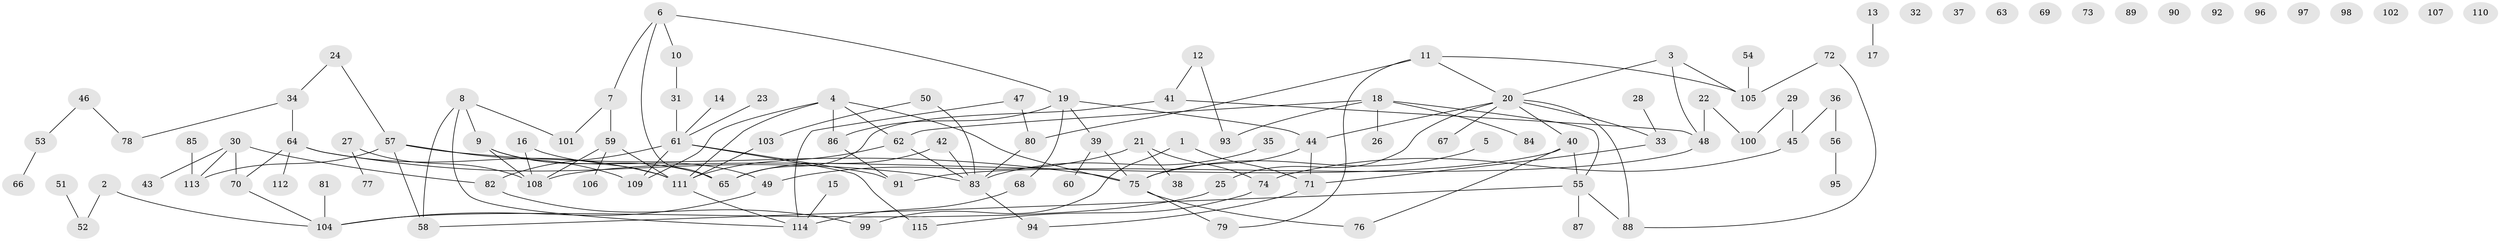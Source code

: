 // Generated by graph-tools (version 1.1) at 2025/49/03/09/25 03:49:05]
// undirected, 115 vertices, 138 edges
graph export_dot {
graph [start="1"]
  node [color=gray90,style=filled];
  1;
  2;
  3;
  4;
  5;
  6;
  7;
  8;
  9;
  10;
  11;
  12;
  13;
  14;
  15;
  16;
  17;
  18;
  19;
  20;
  21;
  22;
  23;
  24;
  25;
  26;
  27;
  28;
  29;
  30;
  31;
  32;
  33;
  34;
  35;
  36;
  37;
  38;
  39;
  40;
  41;
  42;
  43;
  44;
  45;
  46;
  47;
  48;
  49;
  50;
  51;
  52;
  53;
  54;
  55;
  56;
  57;
  58;
  59;
  60;
  61;
  62;
  63;
  64;
  65;
  66;
  67;
  68;
  69;
  70;
  71;
  72;
  73;
  74;
  75;
  76;
  77;
  78;
  79;
  80;
  81;
  82;
  83;
  84;
  85;
  86;
  87;
  88;
  89;
  90;
  91;
  92;
  93;
  94;
  95;
  96;
  97;
  98;
  99;
  100;
  101;
  102;
  103;
  104;
  105;
  106;
  107;
  108;
  109;
  110;
  111;
  112;
  113;
  114;
  115;
  1 -- 71;
  1 -- 99;
  2 -- 52;
  2 -- 104;
  3 -- 20;
  3 -- 48;
  3 -- 105;
  4 -- 62;
  4 -- 75;
  4 -- 86;
  4 -- 109;
  4 -- 111;
  5 -- 75;
  6 -- 7;
  6 -- 10;
  6 -- 19;
  6 -- 65;
  7 -- 59;
  7 -- 101;
  8 -- 9;
  8 -- 58;
  8 -- 101;
  8 -- 114;
  9 -- 65;
  9 -- 108;
  9 -- 111;
  10 -- 31;
  11 -- 20;
  11 -- 79;
  11 -- 80;
  11 -- 105;
  12 -- 41;
  12 -- 93;
  13 -- 17;
  14 -- 61;
  15 -- 114;
  16 -- 49;
  16 -- 108;
  18 -- 26;
  18 -- 55;
  18 -- 62;
  18 -- 84;
  18 -- 93;
  19 -- 39;
  19 -- 44;
  19 -- 68;
  19 -- 86;
  20 -- 25;
  20 -- 33;
  20 -- 40;
  20 -- 44;
  20 -- 67;
  20 -- 88;
  21 -- 38;
  21 -- 49;
  21 -- 74;
  22 -- 48;
  22 -- 100;
  23 -- 61;
  24 -- 34;
  24 -- 57;
  25 -- 104;
  27 -- 77;
  27 -- 108;
  28 -- 33;
  29 -- 45;
  29 -- 100;
  30 -- 43;
  30 -- 70;
  30 -- 82;
  30 -- 113;
  31 -- 61;
  33 -- 71;
  34 -- 64;
  34 -- 78;
  35 -- 83;
  36 -- 45;
  36 -- 56;
  39 -- 60;
  39 -- 75;
  40 -- 55;
  40 -- 76;
  40 -- 108;
  41 -- 48;
  41 -- 65;
  42 -- 65;
  42 -- 83;
  44 -- 71;
  44 -- 75;
  45 -- 74;
  46 -- 53;
  46 -- 78;
  47 -- 80;
  47 -- 114;
  48 -- 91;
  49 -- 104;
  50 -- 83;
  50 -- 103;
  51 -- 52;
  53 -- 66;
  54 -- 105;
  55 -- 58;
  55 -- 87;
  55 -- 88;
  56 -- 95;
  57 -- 58;
  57 -- 75;
  57 -- 109;
  57 -- 113;
  59 -- 106;
  59 -- 108;
  59 -- 111;
  61 -- 82;
  61 -- 91;
  61 -- 109;
  61 -- 115;
  62 -- 83;
  62 -- 111;
  64 -- 70;
  64 -- 83;
  64 -- 111;
  64 -- 112;
  68 -- 114;
  70 -- 104;
  71 -- 94;
  72 -- 88;
  72 -- 105;
  74 -- 115;
  75 -- 76;
  75 -- 79;
  80 -- 83;
  81 -- 104;
  82 -- 99;
  83 -- 94;
  85 -- 113;
  86 -- 91;
  103 -- 111;
  111 -- 114;
}
